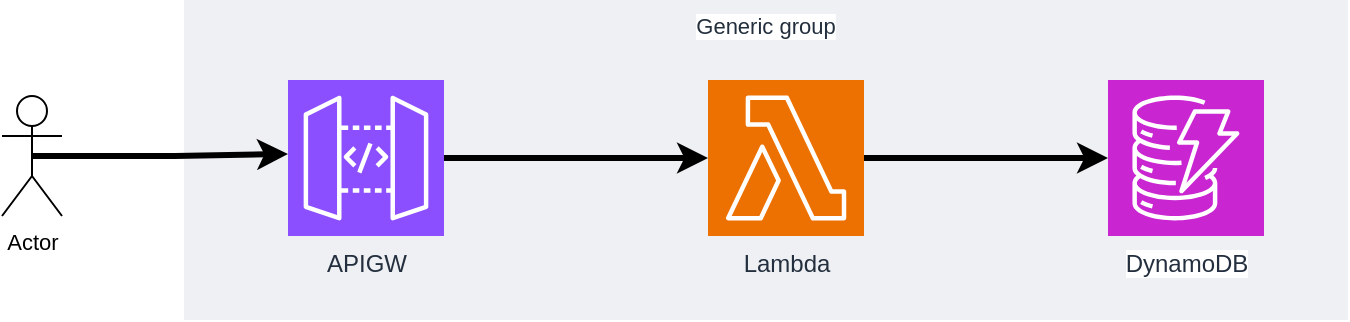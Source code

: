 <mxfile version="28.0.4">
  <diagram name="Page-1" id="r_i6Lc_HZriu-8WtClMP">
    <mxGraphModel dx="988" dy="626" grid="1" gridSize="10" guides="1" tooltips="1" connect="1" arrows="1" fold="1" page="1" pageScale="1" pageWidth="850" pageHeight="1100" math="0" shadow="0">
      <root>
        <mxCell id="0" />
        <mxCell id="1" parent="0" />
        <mxCell id="JZBaQ_kCciUEp-Wi6Sib-6" value="Generic group" style="fillColor=#EFF0F3;strokeColor=none;dashed=0;verticalAlign=top;fontStyle=0;fontColor=#232F3D;whiteSpace=wrap;html=1;fontFamily=Helvetica;fontSize=11;labelBackgroundColor=default;" vertex="1" parent="1">
          <mxGeometry x="248" y="310" width="582" height="160" as="geometry" />
        </mxCell>
        <mxCell id="JZBaQ_kCciUEp-Wi6Sib-1" value="Lambda" style="sketch=0;points=[[0,0,0],[0.25,0,0],[0.5,0,0],[0.75,0,0],[1,0,0],[0,1,0],[0.25,1,0],[0.5,1,0],[0.75,1,0],[1,1,0],[0,0.25,0],[0,0.5,0],[0,0.75,0],[1,0.25,0],[1,0.5,0],[1,0.75,0]];outlineConnect=0;fontColor=#232F3E;fillColor=#ED7100;strokeColor=#ffffff;dashed=0;verticalLabelPosition=bottom;verticalAlign=top;align=center;html=1;fontSize=12;fontStyle=0;aspect=fixed;shape=mxgraph.aws4.resourceIcon;resIcon=mxgraph.aws4.lambda;" vertex="1" parent="1">
          <mxGeometry x="510" y="350" width="78" height="78" as="geometry" />
        </mxCell>
        <mxCell id="JZBaQ_kCciUEp-Wi6Sib-3" style="edgeStyle=orthogonalEdgeStyle;rounded=0;orthogonalLoop=1;jettySize=auto;html=1;strokeWidth=3;" edge="1" parent="1" source="JZBaQ_kCciUEp-Wi6Sib-2" target="JZBaQ_kCciUEp-Wi6Sib-1">
          <mxGeometry relative="1" as="geometry" />
        </mxCell>
        <mxCell id="JZBaQ_kCciUEp-Wi6Sib-2" value="APIGW" style="sketch=0;points=[[0,0,0],[0.25,0,0],[0.5,0,0],[0.75,0,0],[1,0,0],[0,1,0],[0.25,1,0],[0.5,1,0],[0.75,1,0],[1,1,0],[0,0.25,0],[0,0.5,0],[0,0.75,0],[1,0.25,0],[1,0.5,0],[1,0.75,0]];outlineConnect=0;fontColor=#232F3E;fillColor=#8C4FFF;strokeColor=#ffffff;dashed=0;verticalLabelPosition=bottom;verticalAlign=top;align=center;html=1;fontSize=12;fontStyle=0;aspect=fixed;shape=mxgraph.aws4.resourceIcon;resIcon=mxgraph.aws4.api_gateway;" vertex="1" parent="1">
          <mxGeometry x="300" y="350" width="78" height="78" as="geometry" />
        </mxCell>
        <mxCell id="JZBaQ_kCciUEp-Wi6Sib-4" value="DynamoDB" style="sketch=0;points=[[0,0,0],[0.25,0,0],[0.5,0,0],[0.75,0,0],[1,0,0],[0,1,0],[0.25,1,0],[0.5,1,0],[0.75,1,0],[1,1,0],[0,0.25,0],[0,0.5,0],[0,0.75,0],[1,0.25,0],[1,0.5,0],[1,0.75,0]];outlineConnect=0;fontColor=#232F3E;fillColor=#C925D1;strokeColor=#ffffff;dashed=0;verticalLabelPosition=bottom;verticalAlign=top;align=center;html=1;fontSize=12;fontStyle=0;aspect=fixed;shape=mxgraph.aws4.resourceIcon;resIcon=mxgraph.aws4.dynamodb;fontFamily=Helvetica;labelBackgroundColor=default;" vertex="1" parent="1">
          <mxGeometry x="710" y="350" width="78" height="78" as="geometry" />
        </mxCell>
        <mxCell id="JZBaQ_kCciUEp-Wi6Sib-5" style="edgeStyle=orthogonalEdgeStyle;shape=connector;rounded=0;orthogonalLoop=1;jettySize=auto;html=1;entryX=0;entryY=0.5;entryDx=0;entryDy=0;entryPerimeter=0;strokeColor=default;strokeWidth=3;align=center;verticalAlign=middle;fontFamily=Helvetica;fontSize=11;fontColor=default;labelBackgroundColor=default;endArrow=classic;" edge="1" parent="1" source="JZBaQ_kCciUEp-Wi6Sib-1" target="JZBaQ_kCciUEp-Wi6Sib-4">
          <mxGeometry relative="1" as="geometry" />
        </mxCell>
        <mxCell id="JZBaQ_kCciUEp-Wi6Sib-8" style="edgeStyle=orthogonalEdgeStyle;shape=connector;rounded=0;orthogonalLoop=1;jettySize=auto;html=1;strokeColor=default;strokeWidth=3;align=center;verticalAlign=middle;fontFamily=Helvetica;fontSize=11;fontColor=default;labelBackgroundColor=default;endArrow=classic;exitX=0.5;exitY=0.5;exitDx=0;exitDy=0;exitPerimeter=0;" edge="1" parent="1" source="JZBaQ_kCciUEp-Wi6Sib-7">
          <mxGeometry relative="1" as="geometry">
            <mxPoint x="150" y="388" as="sourcePoint" />
            <mxPoint x="300" y="387" as="targetPoint" />
          </mxGeometry>
        </mxCell>
        <mxCell id="JZBaQ_kCciUEp-Wi6Sib-7" value="Actor" style="shape=umlActor;verticalLabelPosition=bottom;verticalAlign=top;html=1;outlineConnect=0;fontFamily=Helvetica;fontSize=11;fontColor=default;labelBackgroundColor=default;" vertex="1" parent="1">
          <mxGeometry x="157" y="358" width="30" height="60" as="geometry" />
        </mxCell>
      </root>
    </mxGraphModel>
  </diagram>
</mxfile>
